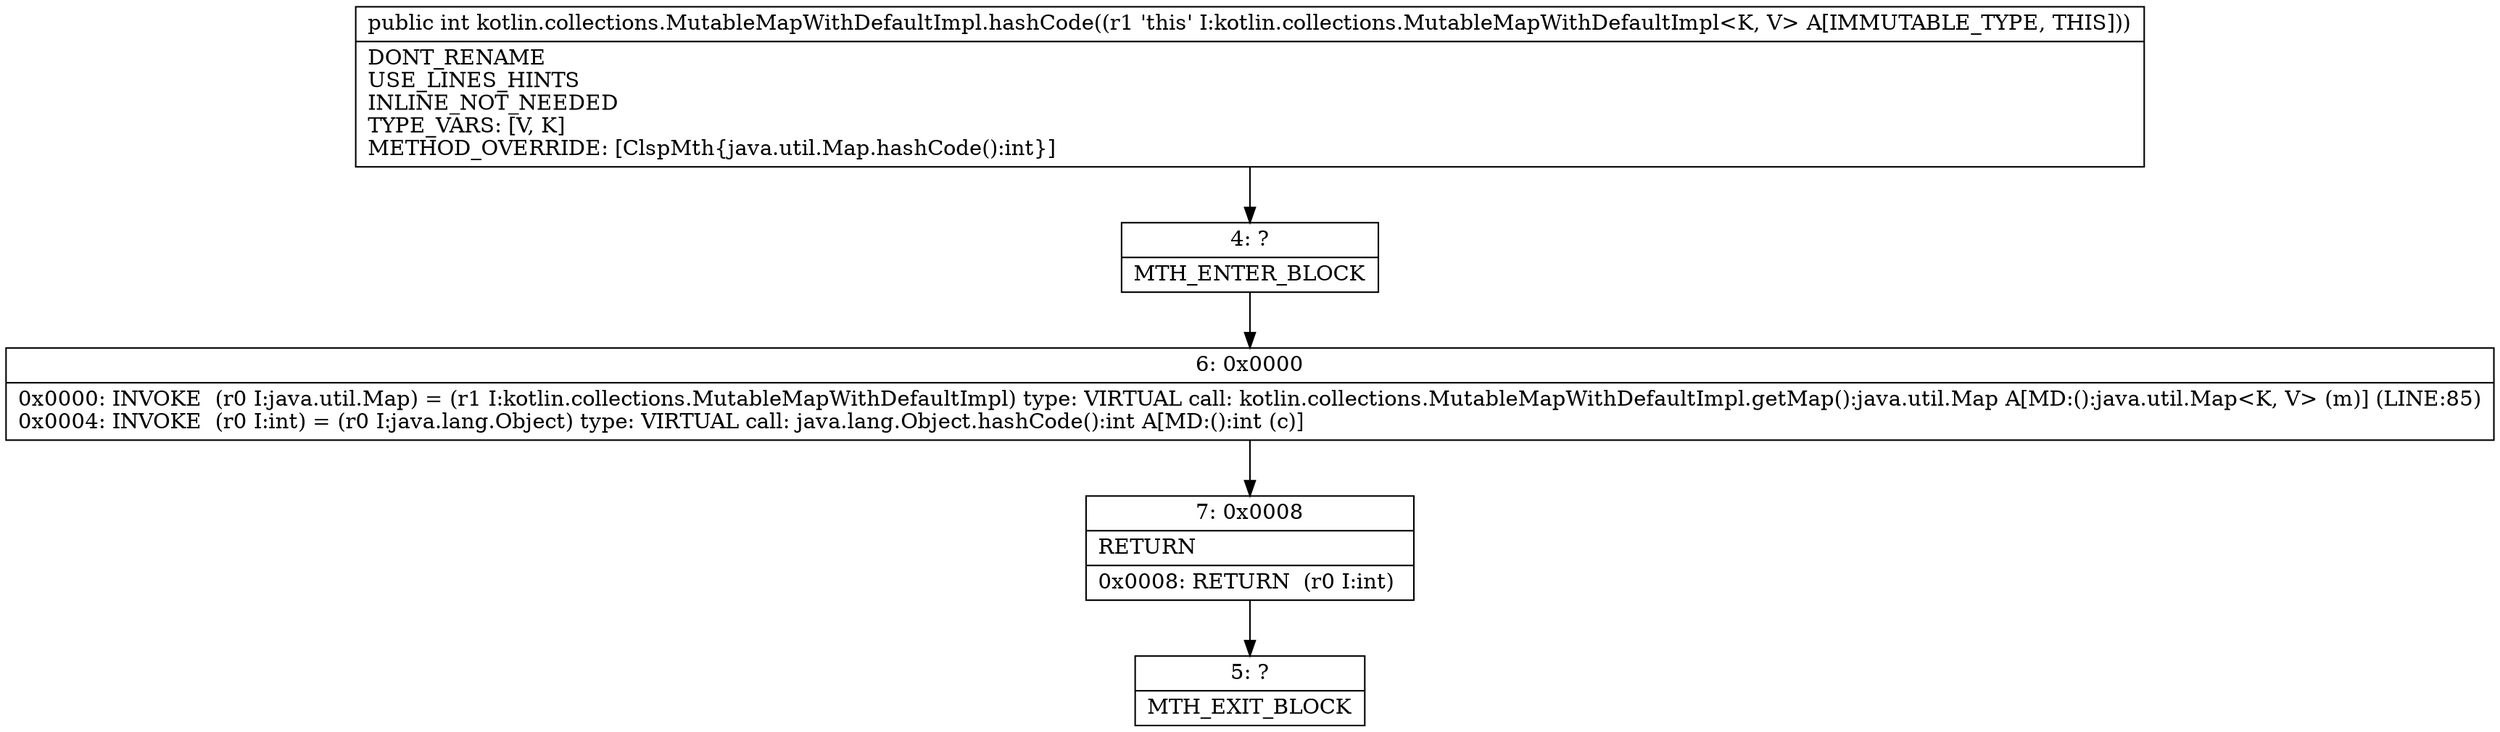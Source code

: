 digraph "CFG forkotlin.collections.MutableMapWithDefaultImpl.hashCode()I" {
Node_4 [shape=record,label="{4\:\ ?|MTH_ENTER_BLOCK\l}"];
Node_6 [shape=record,label="{6\:\ 0x0000|0x0000: INVOKE  (r0 I:java.util.Map) = (r1 I:kotlin.collections.MutableMapWithDefaultImpl) type: VIRTUAL call: kotlin.collections.MutableMapWithDefaultImpl.getMap():java.util.Map A[MD:():java.util.Map\<K, V\> (m)] (LINE:85)\l0x0004: INVOKE  (r0 I:int) = (r0 I:java.lang.Object) type: VIRTUAL call: java.lang.Object.hashCode():int A[MD:():int (c)]\l}"];
Node_7 [shape=record,label="{7\:\ 0x0008|RETURN\l|0x0008: RETURN  (r0 I:int) \l}"];
Node_5 [shape=record,label="{5\:\ ?|MTH_EXIT_BLOCK\l}"];
MethodNode[shape=record,label="{public int kotlin.collections.MutableMapWithDefaultImpl.hashCode((r1 'this' I:kotlin.collections.MutableMapWithDefaultImpl\<K, V\> A[IMMUTABLE_TYPE, THIS]))  | DONT_RENAME\lUSE_LINES_HINTS\lINLINE_NOT_NEEDED\lTYPE_VARS: [V, K]\lMETHOD_OVERRIDE: [ClspMth\{java.util.Map.hashCode():int\}]\l}"];
MethodNode -> Node_4;Node_4 -> Node_6;
Node_6 -> Node_7;
Node_7 -> Node_5;
}

